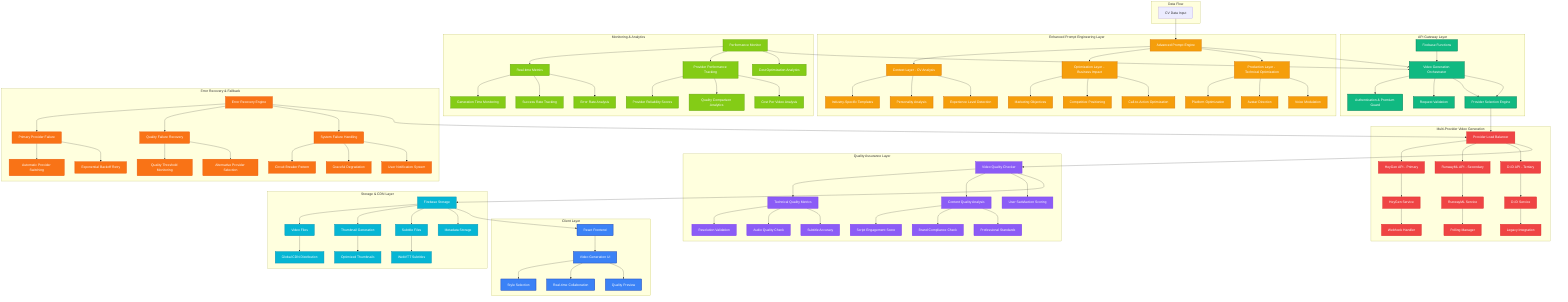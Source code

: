 graph TB
    subgraph "Client Layer"
        A[React Frontend] --> B[Video Generation UI]
        B --> C[Style Selection]
        B --> D[Real-time Collaboration]
        B --> E[Quality Preview]
    end

    subgraph "API Gateway Layer"
        F[Firebase Functions] --> G[Video Generation Orchestrator]
        G --> H[Authentication & Premium Guard]
        G --> I[Request Validation]
        G --> J[Provider Selection Engine]
    end

    subgraph "Enhanced Prompt Engineering Layer"
        K[Advanced Prompt Engine] --> L[Context Layer - CV Analysis]
        K --> M[Optimization Layer - Business Impact]
        K --> N[Production Layer - Technical Optimization]
        
        L --> O[Industry-Specific Templates]
        L --> P[Personality Analysis]
        L --> Q[Experience Level Detection]
        
        M --> R[Marketing Objectives]
        M --> S[Competitive Positioning]
        M --> T[Call-to-Action Optimization]
        
        N --> U[Platform Optimization]
        N --> V[Avatar Direction]
        N --> W[Voice Modulation]
    end

    subgraph "Multi-Provider Video Generation"
        X[Provider Load Balancer] --> Y[HeyGen API - Primary]
        X --> Z[RunwayML API - Secondary]
        X --> AA[D-ID API - Tertiary]
        
        Y --> AB[HeyGen Service]
        Z --> AC[RunwayML Service]
        AA --> AD[D-ID Service]
        
        AB --> AE[Webhook Handler]
        AC --> AF[Polling Manager]
        AD --> AG[Legacy Integration]
    end

    subgraph "Quality Assurance Layer"
        AH[Video Quality Checker] --> AI[Technical Quality Metrics]
        AH --> AJ[Content Quality Analysis]
        AH --> AK[User Satisfaction Scoring]
        
        AI --> AL[Resolution Validation]
        AI --> AM[Audio Quality Check]
        AI --> AN[Subtitle Accuracy]
        
        AJ --> AO[Script Engagement Score]
        AJ --> AP[Brand Compliance Check]
        AJ --> AQ[Professional Standards]
    end

    subgraph "Storage & CDN Layer"
        AR[Firebase Storage] --> AS[Video Files]
        AR --> AT[Thumbnail Generation]
        AR --> AU[Subtitle Files]
        AR --> AV[Metadata Storage]
        
        AS --> AW[Global CDN Distribution]
        AT --> AX[Optimized Thumbnails]
        AU --> AY[WebVTT Subtitles]
    end

    subgraph "Monitoring & Analytics"
        AZ[Performance Monitor] --> BA[Real-time Metrics]
        AZ --> BB[Provider Performance Tracking]
        AZ --> BC[Cost Optimization Analytics]
        
        BA --> BD[Generation Time Monitoring]
        BA --> BE[Success Rate Tracking]
        BA --> BF[Error Rate Analysis]
        
        BB --> BG[Provider Reliability Scores]
        BB --> BH[Quality Comparison Analytics]
        BB --> BI[Cost Per Video Analysis]
    end

    subgraph "Error Recovery & Fallback"
        BJ[Error Recovery Engine] --> BK[Primary Provider Failure]
        BJ --> BL[Quality Failure Recovery]
        BJ --> BM[System Failure Handling]
        
        BK --> BN[Automatic Provider Switching]
        BK --> BO[Exponential Backoff Retry]
        
        BL --> BP[Quality Threshold Monitoring]
        BL --> BQ[Alternative Provider Selection]
        
        BM --> BR[Circuit Breaker Pattern]
        BM --> BS[Graceful Degradation]
        BM --> BT[User Notification System]
    end

    subgraph "Data Flow"
        BU[CV Data Input] --> K
        K --> G
        G --> J
        J --> X
        X --> AH
        AH --> AR
        AR --> A
        
        AZ --> G
        BJ --> X
    end

    %% Enhanced Styling
    classDef frontend fill:#3b82f6,stroke:#1e40af,stroke-width:2px,color:#ffffff
    classDef api fill:#10b981,stroke:#047857,stroke-width:2px,color:#ffffff
    classDef ai fill:#f59e0b,stroke:#d97706,stroke-width:2px,color:#ffffff
    classDef providers fill:#ef4444,stroke:#dc2626,stroke-width:2px,color:#ffffff
    classDef quality fill:#8b5cf6,stroke:#7c3aed,stroke-width:2px,color:#ffffff
    classDef storage fill:#06b6d4,stroke:#0891b2,stroke-width:2px,color:#ffffff
    classDef monitoring fill:#84cc16,stroke:#65a30d,stroke-width:2px,color:#ffffff
    classDef recovery fill:#f97316,stroke:#ea580c,stroke-width:2px,color:#ffffff

    class A,B,C,D,E frontend
    class F,G,H,I,J api
    class K,L,M,N,O,P,Q,R,S,T,U,V,W ai
    class X,Y,Z,AA,AB,AC,AD,AE,AF,AG providers
    class AH,AI,AJ,AK,AL,AM,AN,AO,AP,AQ quality
    class AR,AS,AT,AU,AV,AW,AX,AY storage
    class AZ,BA,BB,BC,BD,BE,BF,BG,BH,BI monitoring
    class BJ,BK,BL,BM,BN,BO,BP,BQ,BR,BS,BT recovery